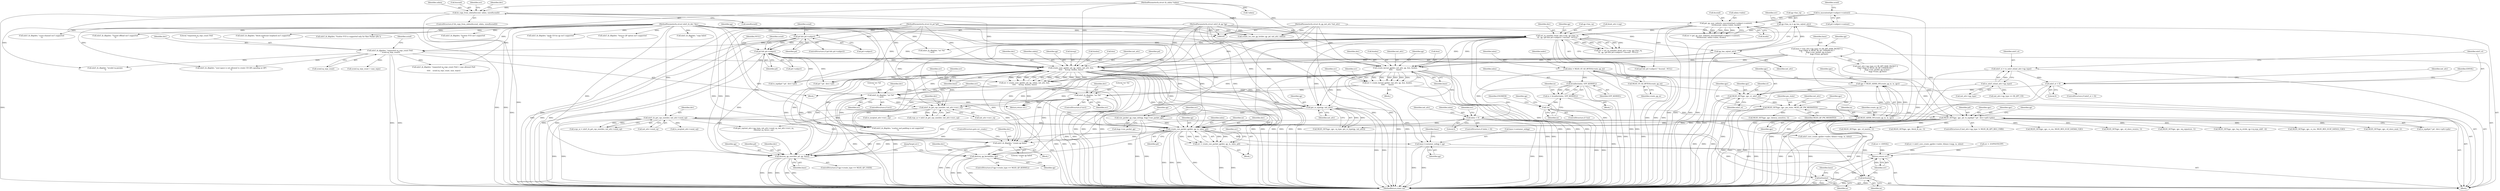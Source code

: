 digraph "0_linux_0625b4ba1a5d4703c7fb01c497bd6c156908af00@API" {
"1001295" [label="(Call,create_raw_packet_qp(dev, qp, in, inlen, pd))"];
"1000578" [label="(Call,set_rq_size(dev, &init_attr->cap, qp->has_rq,\n\t\t\t  qp, (pd && pd->uobject) ? &ucmd : NULL))"];
"1000106" [label="(MethodParameterIn,struct mlx5_ib_dev *dev)"];
"1000570" [label="(Call,qp->has_rq = qp_has_rq(init_attr))"];
"1000574" [label="(Call,qp_has_rq(init_attr))"];
"1000108" [label="(MethodParameterIn,struct ib_qp_init_attr *init_attr)"];
"1000110" [label="(MethodParameterIn,struct mlx5_ib_qp *qp)"];
"1000417" [label="(Call,get_qp_user_index(to_mucontext(pd->uobject->context),\n\t\t\t\t\t&ucmd, udata->inlen, &uidx))"];
"1000418" [label="(Call,to_mucontext(pd->uobject->context))"];
"1000402" [label="(Call,ib_copy_from_udata(&ucmd, udata, sizeof(ucmd)))"];
"1000109" [label="(MethodParameterIn,struct ib_udata *udata)"];
"1000710" [label="(Call,create_kernel_qp(dev, init_attr, qp, &in, &inlen,\n\t\t\t\t\t       base))"];
"1000542" [label="(Call,base = (init_attr->qp_type == IB_QPT_RAW_PACKET ||\n\t\tqp->flags & MLX5_IB_QP_UNDERLAY) ?\n\t       &qp->raw_packet_qp.rq.base :\n\t       &qp->trans_qp.base)"];
"1000687" [label="(Call,create_user_qp(dev, pd, qp, udata, init_attr, &in,\n\t\t\t\t\t     &resp, &inlen, base))"];
"1000622" [label="(Call,mlx5_ib_dbg(dev, \"requested sq_wqe_count (%d)\n\", ucmd.sq_wqe_count))"];
"1000589" [label="(Call,pd && pd->uobject)"];
"1000395" [label="(Call,pd && pd->uobject)"];
"1000107" [label="(MethodParameterIn,struct ib_pd *pd)"];
"1000702" [label="(Call,mlx5_ib_dbg(dev, \"err %d\n\", err))"];
"1000685" [label="(Call,err = create_user_qp(dev, pd, qp, udata, init_attr, &in,\n\t\t\t\t\t     &resp, &inlen, base))"];
"1000721" [label="(Call,mlx5_ib_dbg(dev, \"err %d\n\", err))"];
"1000708" [label="(Call,err = create_kernel_qp(dev, init_attr, qp, &in, &inlen,\n\t\t\t\t\t       base))"];
"1000874" [label="(Call,mlx5_ib_get_cqe_size(dev, init_attr->send_cq))"];
"1000867" [label="(Call,mlx5_ib_get_cqe_size(dev, init_attr->recv_cq))"];
"1001287" [label="(Call,raw_packet_qp_copy_info(qp, &qp->raw_packet_qp))"];
"1000948" [label="(Call,get_rx_type(qp, init_attr))"];
"1000761" [label="(Call,MLX5_ADDR_OF(create_qp_in, in, qpc))"];
"1000122" [label="(Call,MLX5_ST_SZ_BYTES(create_qp_in))"];
"1000737" [label="(Call,!in)"];
"1000731" [label="(Call,in = kvzalloc(inlen, GFP_KERNEL))"];
"1000733" [label="(Call,kvzalloc(inlen, GFP_KERNEL))"];
"1000120" [label="(Call,inlen = MLX5_ST_SZ_BYTES(create_qp_in))"];
"1001252" [label="(Call,inlen < 0)"];
"1000781" [label="(Call,MLX5_SET(qpc, qpc, pd, to_mpd(pd ? pd : devr->p0)->pdn))"];
"1000770" [label="(Call,MLX5_SET(qpc, qpc, pm_state, MLX5_QP_PM_MIGRATED))"];
"1000765" [label="(Call,MLX5_SET(qpc, qpc, st, mlx5_st))"];
"1000759" [label="(Call,qpc = MLX5_ADDR_OF(create_qp_in, in, qpc))"];
"1000170" [label="(Call,mlx5_st < 0)"];
"1000163" [label="(Call,mlx5_st = to_mlx5_st(init_attr->qp_type))"];
"1000165" [label="(Call,to_mlx5_st(init_attr->qp_type))"];
"1001293" [label="(Call,err = create_raw_packet_qp(dev, qp, in, inlen, pd))"];
"1001426" [label="(Return,return err;)"];
"1001318" [label="(Call,mlx5_ib_dbg(dev, \"create qp failed\n\"))"];
"1001408" [label="(Call,destroy_qp_user(dev, pd, qp, base))"];
"1001420" [label="(Call,destroy_qp_kernel(dev, qp))"];
"1001322" [label="(Call,kvfree(in))"];
"1001324" [label="(Call,base->container_mibqp = qp)"];
"1001424" [label="(Call,kvfree(in))"];
"1000692" [label="(Identifier,init_attr)"];
"1000761" [label="(Call,MLX5_ADDR_OF(create_qp_in, in, qpc))"];
"1001320" [label="(Literal,\"create qp failed\n\")"];
"1000662" [label="(Call,mlx5_ib_dbg(dev, \"requested sq_wqe_count (%d) > max allowed (%d)\n\",\n\t\t\t\t\t    ucmd.sq_wqe_count, max_wqes))"];
"1000632" [label="(Identifier,ucmd)"];
"1000741" [label="(Identifier,ENOMEM)"];
"1001332" [label="(Identifier,base)"];
"1001297" [label="(Identifier,qp)"];
"1000171" [label="(Identifier,mlx5_st)"];
"1000107" [label="(MethodParameterIn,struct ib_pd *pd)"];
"1001294" [label="(Identifier,err)"];
"1000763" [label="(Identifier,in)"];
"1000689" [label="(Identifier,pd)"];
"1000688" [label="(Identifier,dev)"];
"1000815" [label="(Call,MLX5_SET(qpc, qpc, block_lb_mc, 1))"];
"1000297" [label="(Call,mlx5_ib_dbg(dev, \"ipoib UD lso qp isn't supported\n\"))"];
"1001252" [label="(Call,inlen < 0)"];
"1000542" [label="(Call,base = (init_attr->qp_type == IB_QPT_RAW_PACKET ||\n\t\tqp->flags & MLX5_IB_QP_UNDERLAY) ?\n\t       &qp->raw_packet_qp.rq.base :\n\t       &qp->trans_qp.base)"];
"1000703" [label="(Identifier,dev)"];
"1000775" [label="(ControlStructure,if (init_attr->qp_type != MLX5_IB_QPT_REG_UMR))"];
"1000419" [label="(Call,pd->uobject->context)"];
"1000396" [label="(Identifier,pd)"];
"1000416" [label="(Identifier,err)"];
"1000613" [label="(Block,)"];
"1000719" [label="(ControlStructure,if (err))"];
"1001251" [label="(ControlStructure,if (inlen < 0))"];
"1001223" [label="(Call,mlx5_ib_dbg(dev, \"scatter end padding is not supported\n\"))"];
"1000172" [label="(Literal,0)"];
"1000764" [label="(Identifier,qpc)"];
"1000122" [label="(Call,MLX5_ST_SZ_BYTES(create_qp_in))"];
"1000596" [label="(Identifier,NULL)"];
"1000769" [label="(Identifier,mlx5_st)"];
"1001410" [label="(Identifier,pd)"];
"1000425" [label="(Identifier,ucmd)"];
"1000395" [label="(Call,pd && pd->uobject)"];
"1000774" [label="(Identifier,MLX5_QP_PM_MIGRATED)"];
"1000588" [label="(Call,(pd && pd->uobject) ? &ucmd : NULL)"];
"1000515" [label="(Call,mlx5_ib_dbg(dev, \"Source QP option isn't supported\n\"))"];
"1000691" [label="(Identifier,udata)"];
"1000716" [label="(Call,&inlen)"];
"1001428" [label="(MethodReturn,static int)"];
"1001408" [label="(Call,destroy_qp_user(dev, pd, qp, base))"];
"1000712" [label="(Identifier,init_attr)"];
"1000686" [label="(Identifier,err)"];
"1000883" [label="(Call,MLX5_SET(qpc, qpc, cs_res, MLX5_RES_SCAT_DATA64_CQE))"];
"1000744" [label="(Identifier,qp)"];
"1001328" [label="(Identifier,qp)"];
"1000704" [label="(Literal,\"err %d\n\")"];
"1000577" [label="(Identifier,err)"];
"1001420" [label="(Call,destroy_qp_kernel(dev, qp))"];
"1000623" [label="(Identifier,dev)"];
"1000867" [label="(Call,mlx5_ib_get_cqe_size(dev, init_attr->recv_cq))"];
"1000572" [label="(Identifier,qp)"];
"1000164" [label="(Identifier,mlx5_st)"];
"1000584" [label="(Call,qp->has_rq)"];
"1000126" [label="(Identifier,mdev)"];
"1001257" [label="(Identifier,err)"];
"1000872" [label="(Call,scqe_sz = mlx5_ib_get_cqe_size(dev, init_attr->send_cq))"];
"1001299" [label="(Identifier,inlen)"];
"1000735" [label="(Identifier,GFP_KERNEL)"];
"1001303" [label="(Call,err = mlx5_core_create_qp(dev->mdev, &base->mqp, in, inlen))"];
"1000409" [label="(Call,mlx5_ib_dbg(dev, \"copy failed\n\"))"];
"1000713" [label="(Identifier,qp)"];
"1000591" [label="(Call,pd->uobject)"];
"1000394" [label="(ControlStructure,if (pd && pd->uobject))"];
"1000424" [label="(Call,&ucmd)"];
"1001316" [label="(Identifier,err)"];
"1001423" [label="(JumpTarget,err:)"];
"1000770" [label="(Call,MLX5_SET(qpc, qpc, pm_state, MLX5_QP_PM_MIGRATED))"];
"1000726" [label="(Identifier,err)"];
"1000580" [label="(Call,&init_attr->cap)"];
"1000622" [label="(Call,mlx5_ib_dbg(dev, \"requested sq_wqe_count (%d)\n\", ucmd.sq_wqe_count))"];
"1000690" [label="(Identifier,qp)"];
"1000418" [label="(Call,to_mucontext(pd->uobject->context))"];
"1000727" [label="(Return,return err;)"];
"1001402" [label="(ControlStructure,if (qp->create_type == MLX5_QP_USER))"];
"1000722" [label="(Identifier,dev)"];
"1000397" [label="(Call,pd->uobject)"];
"1000417" [label="(Call,get_qp_user_index(to_mucontext(pd->uobject->context),\n\t\t\t\t\t&ucmd, udata->inlen, &uidx))"];
"1000771" [label="(Identifier,qpc)"];
"1000766" [label="(Identifier,qpc)"];
"1000165" [label="(Call,to_mlx5_st(init_attr->qp_type))"];
"1000784" [label="(Identifier,pd)"];
"1000876" [label="(Call,init_attr->send_cq)"];
"1000783" [label="(Identifier,qpc)"];
"1000738" [label="(Identifier,in)"];
"1000595" [label="(Identifier,ucmd)"];
"1000950" [label="(Identifier,init_attr)"];
"1000767" [label="(Identifier,qpc)"];
"1001226" [label="(Call,err = -EOPNOTSUPP)"];
"1001409" [label="(Identifier,dev)"];
"1000240" [label="(Call,mlx5_ib_dbg(dev, \"cross-channel isn't supported\n\"))"];
"1001321" [label="(ControlStructure,goto err_create;)"];
"1001325" [label="(Call,base->container_mibqp)"];
"1000695" [label="(Call,&resp)"];
"1000475" [label="(Call,mlx5_ib_dbg(dev, \"Tunnel offload isn't supported\n\"))"];
"1000723" [label="(Literal,\"err %d\n\")"];
"1000782" [label="(Identifier,qpc)"];
"1000707" [label="(Block,)"];
"1000575" [label="(Identifier,init_attr)"];
"1000718" [label="(Identifier,base)"];
"1000765" [label="(Call,MLX5_SET(qpc, qpc, st, mlx5_st))"];
"1000685" [label="(Call,err = create_user_qp(dev, pd, qp, udata, init_attr, &in,\n\t\t\t\t\t     &resp, &inlen, base))"];
"1000121" [label="(Identifier,inlen)"];
"1000875" [label="(Identifier,dev)"];
"1000869" [label="(Call,init_attr->recv_cq)"];
"1000410" [label="(Identifier,dev)"];
"1001298" [label="(Identifier,in)"];
"1001336" [label="(Call,get_cqs(init_attr->qp_type, init_attr->send_cq, init_attr->recv_cq,\n\t\t&send_cq, &recv_cq))"];
"1001412" [label="(Identifier,base)"];
"1000120" [label="(Call,inlen = MLX5_ST_SZ_BYTES(create_qp_in))"];
"1000734" [label="(Identifier,inlen)"];
"1001426" [label="(Return,return err;)"];
"1000848" [label="(Call,MLX5_SET(qpc, qpc, cd_slave_receive, 1))"];
"1000802" [label="(Identifier,qp)"];
"1001305" [label="(Call,mlx5_core_create_qp(dev->mdev, &base->mqp, in, inlen))"];
"1001265" [label="(Identifier,init_attr)"];
"1000576" [label="(Call,err = set_rq_size(dev, &init_attr->cap, qp->has_rq,\n\t\t\t  qp, (pd && pd->uobject) ? &ucmd : NULL))"];
"1000625" [label="(Call,ucmd.sq_wqe_count)"];
"1001422" [label="(Identifier,qp)"];
"1000733" [label="(Call,kvzalloc(inlen, GFP_KERNEL))"];
"1001319" [label="(Identifier,dev)"];
"1000768" [label="(Identifier,st)"];
"1000406" [label="(Call,sizeof(ucmd))"];
"1001256" [label="(Call,err = -EINVAL)"];
"1001322" [label="(Call,kvfree(in))"];
"1000874" [label="(Call,mlx5_ib_get_cqe_size(dev, init_attr->send_cq))"];
"1000401" [label="(ControlStructure,if (ib_copy_from_udata(&ucmd, udata, sizeof(ucmd))))"];
"1001254" [label="(Literal,0)"];
"1001326" [label="(Identifier,base)"];
"1000110" [label="(MethodParameterIn,struct mlx5_ib_qp *qp)"];
"1000579" [label="(Identifier,dev)"];
"1000868" [label="(Identifier,dev)"];
"1000169" [label="(ControlStructure,if (mlx5_st < 0))"];
"1001414" [label="(ControlStructure,if (qp->create_type == MLX5_QP_KERNEL))"];
"1000106" [label="(MethodParameterIn,struct mlx5_ib_dev *dev)"];
"1000759" [label="(Call,qpc = MLX5_ADDR_OF(create_qp_in, in, qpc))"];
"1000804" [label="(Call,MLX5_SET(qpc, qpc, wq_signature, 1))"];
"1000737" [label="(Call,!in)"];
"1000710" [label="(Call,create_kernel_qp(dev, init_attr, qp, &in, &inlen,\n\t\t\t\t\t       base))"];
"1000702" [label="(Call,mlx5_ib_dbg(dev, \"err %d\n\", err))"];
"1000166" [label="(Call,init_attr->qp_type)"];
"1000405" [label="(Identifier,udata)"];
"1000714" [label="(Call,&in)"];
"1000709" [label="(Identifier,err)"];
"1000720" [label="(Identifier,err)"];
"1000701" [label="(Identifier,err)"];
"1000537" [label="(Identifier,qp)"];
"1000123" [label="(Identifier,create_qp_in)"];
"1001323" [label="(Identifier,in)"];
"1001317" [label="(Block,)"];
"1000724" [label="(Identifier,err)"];
"1000787" [label="(Call,pd ? pd : devr->p0)"];
"1000578" [label="(Call,set_rq_size(dev, &init_attr->cap, qp->has_rq,\n\t\t\t  qp, (pd && pd->uobject) ? &ucmd : NULL))"];
"1000404" [label="(Identifier,ucmd)"];
"1000697" [label="(Call,&inlen)"];
"1001296" [label="(Identifier,dev)"];
"1000415" [label="(Call,err = get_qp_user_index(to_mucontext(pd->uobject->context),\n\t\t\t\t\t&ucmd, udata->inlen, &uidx))"];
"1001159" [label="(Call,to_mcq(init_attr->recv_cq))"];
"1001253" [label="(Identifier,inlen)"];
"1000762" [label="(Identifier,create_qp_in)"];
"1000570" [label="(Call,qp->has_rq = qp_has_rq(init_attr))"];
"1000693" [label="(Call,&in)"];
"1000923" [label="(Call,MLX5_SET(qpc, qpc, log_rq_stride, qp->rq.wqe_shift - 4))"];
"1001288" [label="(Identifier,qp)"];
"1000795" [label="(Call,MLX5_SET(qpc, qpc, latency_sensitive, 1))"];
"1000175" [label="(Identifier,EINVAL)"];
"1000649" [label="(Call,mlx5_ib_dbg(dev, \"invalid rq params\n\"))"];
"1001273" [label="(Block,)"];
"1000210" [label="(Call,mlx5_ib_dbg(dev, \"block multicast loopback isn't supported\n\"))"];
"1000108" [label="(MethodParameterIn,struct ib_qp_init_attr *init_attr)"];
"1000402" [label="(Call,ib_copy_from_udata(&ucmd, udata, sizeof(ucmd)))"];
"1000600" [label="(Call,mlx5_ib_dbg(dev, \"err %d\n\", err))"];
"1001143" [label="(Call,to_mcq(init_attr->send_cq))"];
"1001289" [label="(Call,&qp->raw_packet_qp)"];
"1000711" [label="(Identifier,dev)"];
"1000178" [label="(Identifier,init_attr)"];
"1000163" [label="(Call,mlx5_st = to_mlx5_st(init_attr->qp_type))"];
"1001293" [label="(Call,err = create_raw_packet_qp(dev, qp, in, inlen, pd))"];
"1000281" [label="(Call,init_attr->qp_type == IB_QPT_UD)"];
"1000656" [label="(Call,ucmd.sq_wqe_count > max_wqes)"];
"1001300" [label="(Identifier,pd)"];
"1000574" [label="(Call,qp_has_rq(init_attr))"];
"1000778" [label="(Identifier,init_attr)"];
"1001424" [label="(Call,kvfree(in))"];
"1000944" [label="(Call,MLX5_SET(qpc, qpc, rq_type, get_rx_type(qp, init_attr)))"];
"1000732" [label="(Identifier,in)"];
"1000589" [label="(Call,pd && pd->uobject)"];
"1000948" [label="(Call,get_rx_type(qp, init_attr))"];
"1000317" [label="(Call,mlx5_ib_dbg(dev, \"Scatter FCS is supported only for Raw Packet QPs\"))"];
"1000403" [label="(Call,&ucmd)"];
"1000889" [label="(Call,MLX5_SET(qpc, qpc, cs_res, MLX5_RES_SCAT_DATA32_CQE))"];
"1000837" [label="(Call,MLX5_SET(qpc, qpc, cd_slave_send, 1))"];
"1000865" [label="(Call,rcqe_sz = mlx5_ib_get_cqe_size(dev, init_attr->recv_cq))"];
"1000700" [label="(ControlStructure,if (err))"];
"1000590" [label="(Identifier,pd)"];
"1001295" [label="(Call,create_raw_packet_qp(dev, qp, in, inlen, pd))"];
"1000772" [label="(Identifier,qpc)"];
"1001324" [label="(Call,base->container_mibqp = qp)"];
"1000786" [label="(Call,to_mpd(pd ? pd : devr->p0))"];
"1001425" [label="(Identifier,in)"];
"1001421" [label="(Identifier,dev)"];
"1000687" [label="(Call,create_user_qp(dev, pd, qp, udata, init_attr, &in,\n\t\t\t\t\t     &resp, &inlen, base))"];
"1000587" [label="(Identifier,qp)"];
"1001287" [label="(Call,raw_packet_qp_copy_info(qp, &qp->raw_packet_qp))"];
"1000543" [label="(Identifier,base)"];
"1000736" [label="(ControlStructure,if (!in))"];
"1000624" [label="(Literal,\"requested sq_wqe_count (%d)\n\")"];
"1001427" [label="(Identifier,err)"];
"1000109" [label="(MethodParameterIn,struct ib_udata *udata)"];
"1000785" [label="(Call,to_mpd(pd ? pd : devr->p0)->pdn)"];
"1000170" [label="(Call,mlx5_st < 0)"];
"1000773" [label="(Identifier,pm_state)"];
"1000826" [label="(Call,MLX5_SET(qpc, qpc, cd_master, 1))"];
"1000760" [label="(Identifier,qpc)"];
"1000705" [label="(Identifier,err)"];
"1001411" [label="(Identifier,qp)"];
"1000544" [label="(Call,(init_attr->qp_type == IB_QPT_RAW_PACKET ||\n\t\tqp->flags & MLX5_IB_QP_UNDERLAY) ?\n\t       &qp->raw_packet_qp.rq.base :\n\t       &qp->trans_qp.base)"];
"1000679" [label="(Call,mlx5_ib_dbg(dev, \"user-space is not allowed to create UD QPs spoofing as QP1\n\"))"];
"1000426" [label="(Call,udata->inlen)"];
"1000731" [label="(Call,in = kvzalloc(inlen, GFP_KERNEL))"];
"1000111" [label="(Block,)"];
"1001318" [label="(Call,mlx5_ib_dbg(dev, \"create qp failed\n\"))"];
"1000730" [label="(Block,)"];
"1000338" [label="(Call,mlx5_ib_dbg(dev, \"Scatter FCS isn't supported\n\"))"];
"1000721" [label="(Call,mlx5_ib_dbg(dev, \"err %d\n\", err))"];
"1000781" [label="(Call,MLX5_SET(qpc, qpc, pd, to_mpd(pd ? pd : devr->p0)->pdn))"];
"1000189" [label="(Call,create_rss_raw_qp_tir(dev, qp, pd, init_attr, udata))"];
"1000699" [label="(Identifier,base)"];
"1000429" [label="(Call,&uidx)"];
"1000949" [label="(Identifier,qp)"];
"1000571" [label="(Call,qp->has_rq)"];
"1000182" [label="(Call,!udata)"];
"1000708" [label="(Call,err = create_kernel_qp(dev, init_attr, qp, &in, &inlen,\n\t\t\t\t\t       base))"];
"1001295" -> "1001293"  [label="AST: "];
"1001295" -> "1001300"  [label="CFG: "];
"1001296" -> "1001295"  [label="AST: "];
"1001297" -> "1001295"  [label="AST: "];
"1001298" -> "1001295"  [label="AST: "];
"1001299" -> "1001295"  [label="AST: "];
"1001300" -> "1001295"  [label="AST: "];
"1001293" -> "1001295"  [label="CFG: "];
"1001295" -> "1001428"  [label="DDG: "];
"1001295" -> "1001428"  [label="DDG: "];
"1001295" -> "1001428"  [label="DDG: "];
"1001295" -> "1001428"  [label="DDG: "];
"1001295" -> "1001293"  [label="DDG: "];
"1001295" -> "1001293"  [label="DDG: "];
"1001295" -> "1001293"  [label="DDG: "];
"1001295" -> "1001293"  [label="DDG: "];
"1001295" -> "1001293"  [label="DDG: "];
"1000578" -> "1001295"  [label="DDG: "];
"1000710" -> "1001295"  [label="DDG: "];
"1000687" -> "1001295"  [label="DDG: "];
"1000687" -> "1001295"  [label="DDG: "];
"1000702" -> "1001295"  [label="DDG: "];
"1000721" -> "1001295"  [label="DDG: "];
"1000874" -> "1001295"  [label="DDG: "];
"1000106" -> "1001295"  [label="DDG: "];
"1001287" -> "1001295"  [label="DDG: "];
"1000110" -> "1001295"  [label="DDG: "];
"1000761" -> "1001295"  [label="DDG: "];
"1001252" -> "1001295"  [label="DDG: "];
"1000589" -> "1001295"  [label="DDG: "];
"1000781" -> "1001295"  [label="DDG: "];
"1000107" -> "1001295"  [label="DDG: "];
"1001295" -> "1001318"  [label="DDG: "];
"1001295" -> "1001322"  [label="DDG: "];
"1001295" -> "1001324"  [label="DDG: "];
"1001295" -> "1001408"  [label="DDG: "];
"1001295" -> "1001408"  [label="DDG: "];
"1001295" -> "1001420"  [label="DDG: "];
"1001295" -> "1001424"  [label="DDG: "];
"1000578" -> "1000576"  [label="AST: "];
"1000578" -> "1000588"  [label="CFG: "];
"1000579" -> "1000578"  [label="AST: "];
"1000580" -> "1000578"  [label="AST: "];
"1000584" -> "1000578"  [label="AST: "];
"1000587" -> "1000578"  [label="AST: "];
"1000588" -> "1000578"  [label="AST: "];
"1000576" -> "1000578"  [label="CFG: "];
"1000578" -> "1001428"  [label="DDG: "];
"1000578" -> "1001428"  [label="DDG: "];
"1000578" -> "1001428"  [label="DDG: "];
"1000578" -> "1001428"  [label="DDG: "];
"1000578" -> "1001428"  [label="DDG: "];
"1000578" -> "1000576"  [label="DDG: "];
"1000578" -> "1000576"  [label="DDG: "];
"1000578" -> "1000576"  [label="DDG: "];
"1000578" -> "1000576"  [label="DDG: "];
"1000578" -> "1000576"  [label="DDG: "];
"1000106" -> "1000578"  [label="DDG: "];
"1000570" -> "1000578"  [label="DDG: "];
"1000110" -> "1000578"  [label="DDG: "];
"1000417" -> "1000578"  [label="DDG: "];
"1000578" -> "1000600"  [label="DDG: "];
"1000578" -> "1000622"  [label="DDG: "];
"1000578" -> "1000687"  [label="DDG: "];
"1000578" -> "1000710"  [label="DDG: "];
"1000578" -> "1000710"  [label="DDG: "];
"1000578" -> "1000867"  [label="DDG: "];
"1000578" -> "1000948"  [label="DDG: "];
"1000578" -> "1001223"  [label="DDG: "];
"1000578" -> "1001318"  [label="DDG: "];
"1000106" -> "1000105"  [label="AST: "];
"1000106" -> "1001428"  [label="DDG: "];
"1000106" -> "1000189"  [label="DDG: "];
"1000106" -> "1000210"  [label="DDG: "];
"1000106" -> "1000240"  [label="DDG: "];
"1000106" -> "1000297"  [label="DDG: "];
"1000106" -> "1000317"  [label="DDG: "];
"1000106" -> "1000338"  [label="DDG: "];
"1000106" -> "1000409"  [label="DDG: "];
"1000106" -> "1000475"  [label="DDG: "];
"1000106" -> "1000515"  [label="DDG: "];
"1000106" -> "1000600"  [label="DDG: "];
"1000106" -> "1000622"  [label="DDG: "];
"1000106" -> "1000649"  [label="DDG: "];
"1000106" -> "1000662"  [label="DDG: "];
"1000106" -> "1000679"  [label="DDG: "];
"1000106" -> "1000687"  [label="DDG: "];
"1000106" -> "1000702"  [label="DDG: "];
"1000106" -> "1000710"  [label="DDG: "];
"1000106" -> "1000721"  [label="DDG: "];
"1000106" -> "1000867"  [label="DDG: "];
"1000106" -> "1000874"  [label="DDG: "];
"1000106" -> "1001223"  [label="DDG: "];
"1000106" -> "1001318"  [label="DDG: "];
"1000106" -> "1001408"  [label="DDG: "];
"1000106" -> "1001420"  [label="DDG: "];
"1000570" -> "1000111"  [label="AST: "];
"1000570" -> "1000574"  [label="CFG: "];
"1000571" -> "1000570"  [label="AST: "];
"1000574" -> "1000570"  [label="AST: "];
"1000577" -> "1000570"  [label="CFG: "];
"1000570" -> "1001428"  [label="DDG: "];
"1000574" -> "1000570"  [label="DDG: "];
"1000574" -> "1000575"  [label="CFG: "];
"1000575" -> "1000574"  [label="AST: "];
"1000574" -> "1001428"  [label="DDG: "];
"1000108" -> "1000574"  [label="DDG: "];
"1000574" -> "1000687"  [label="DDG: "];
"1000574" -> "1000710"  [label="DDG: "];
"1000574" -> "1000948"  [label="DDG: "];
"1000108" -> "1000105"  [label="AST: "];
"1000108" -> "1001428"  [label="DDG: "];
"1000108" -> "1000189"  [label="DDG: "];
"1000108" -> "1000687"  [label="DDG: "];
"1000108" -> "1000710"  [label="DDG: "];
"1000108" -> "1000948"  [label="DDG: "];
"1000110" -> "1000105"  [label="AST: "];
"1000110" -> "1001428"  [label="DDG: "];
"1000110" -> "1000189"  [label="DDG: "];
"1000110" -> "1000687"  [label="DDG: "];
"1000110" -> "1000710"  [label="DDG: "];
"1000110" -> "1000948"  [label="DDG: "];
"1000110" -> "1001287"  [label="DDG: "];
"1000110" -> "1001324"  [label="DDG: "];
"1000110" -> "1001408"  [label="DDG: "];
"1000110" -> "1001420"  [label="DDG: "];
"1000417" -> "1000415"  [label="AST: "];
"1000417" -> "1000429"  [label="CFG: "];
"1000418" -> "1000417"  [label="AST: "];
"1000424" -> "1000417"  [label="AST: "];
"1000426" -> "1000417"  [label="AST: "];
"1000429" -> "1000417"  [label="AST: "];
"1000415" -> "1000417"  [label="CFG: "];
"1000417" -> "1001428"  [label="DDG: "];
"1000417" -> "1001428"  [label="DDG: "];
"1000417" -> "1001428"  [label="DDG: "];
"1000417" -> "1001428"  [label="DDG: "];
"1000417" -> "1000415"  [label="DDG: "];
"1000417" -> "1000415"  [label="DDG: "];
"1000417" -> "1000415"  [label="DDG: "];
"1000417" -> "1000415"  [label="DDG: "];
"1000418" -> "1000417"  [label="DDG: "];
"1000402" -> "1000417"  [label="DDG: "];
"1000417" -> "1000588"  [label="DDG: "];
"1000418" -> "1000419"  [label="CFG: "];
"1000419" -> "1000418"  [label="AST: "];
"1000425" -> "1000418"  [label="CFG: "];
"1000418" -> "1001428"  [label="DDG: "];
"1000402" -> "1000401"  [label="AST: "];
"1000402" -> "1000406"  [label="CFG: "];
"1000403" -> "1000402"  [label="AST: "];
"1000405" -> "1000402"  [label="AST: "];
"1000406" -> "1000402"  [label="AST: "];
"1000410" -> "1000402"  [label="CFG: "];
"1000416" -> "1000402"  [label="CFG: "];
"1000402" -> "1001428"  [label="DDG: "];
"1000402" -> "1001428"  [label="DDG: "];
"1000402" -> "1001428"  [label="DDG: "];
"1000109" -> "1000402"  [label="DDG: "];
"1000402" -> "1000687"  [label="DDG: "];
"1000109" -> "1000105"  [label="AST: "];
"1000109" -> "1001428"  [label="DDG: "];
"1000109" -> "1000182"  [label="DDG: "];
"1000109" -> "1000189"  [label="DDG: "];
"1000109" -> "1000687"  [label="DDG: "];
"1000710" -> "1000708"  [label="AST: "];
"1000710" -> "1000718"  [label="CFG: "];
"1000711" -> "1000710"  [label="AST: "];
"1000712" -> "1000710"  [label="AST: "];
"1000713" -> "1000710"  [label="AST: "];
"1000714" -> "1000710"  [label="AST: "];
"1000716" -> "1000710"  [label="AST: "];
"1000718" -> "1000710"  [label="AST: "];
"1000708" -> "1000710"  [label="CFG: "];
"1000710" -> "1001428"  [label="DDG: "];
"1000710" -> "1001428"  [label="DDG: "];
"1000710" -> "1001428"  [label="DDG: "];
"1000710" -> "1001428"  [label="DDG: "];
"1000710" -> "1001428"  [label="DDG: "];
"1000710" -> "1001428"  [label="DDG: "];
"1000710" -> "1000708"  [label="DDG: "];
"1000710" -> "1000708"  [label="DDG: "];
"1000710" -> "1000708"  [label="DDG: "];
"1000710" -> "1000708"  [label="DDG: "];
"1000710" -> "1000708"  [label="DDG: "];
"1000710" -> "1000708"  [label="DDG: "];
"1000542" -> "1000710"  [label="DDG: "];
"1000710" -> "1000721"  [label="DDG: "];
"1000710" -> "1000867"  [label="DDG: "];
"1000710" -> "1000948"  [label="DDG: "];
"1000710" -> "1000948"  [label="DDG: "];
"1000710" -> "1001223"  [label="DDG: "];
"1000710" -> "1001318"  [label="DDG: "];
"1000710" -> "1001408"  [label="DDG: "];
"1000542" -> "1000111"  [label="AST: "];
"1000542" -> "1000544"  [label="CFG: "];
"1000543" -> "1000542"  [label="AST: "];
"1000544" -> "1000542"  [label="AST: "];
"1000572" -> "1000542"  [label="CFG: "];
"1000542" -> "1001428"  [label="DDG: "];
"1000542" -> "1001428"  [label="DDG: "];
"1000542" -> "1000687"  [label="DDG: "];
"1000542" -> "1001408"  [label="DDG: "];
"1000687" -> "1000685"  [label="AST: "];
"1000687" -> "1000699"  [label="CFG: "];
"1000688" -> "1000687"  [label="AST: "];
"1000689" -> "1000687"  [label="AST: "];
"1000690" -> "1000687"  [label="AST: "];
"1000691" -> "1000687"  [label="AST: "];
"1000692" -> "1000687"  [label="AST: "];
"1000693" -> "1000687"  [label="AST: "];
"1000695" -> "1000687"  [label="AST: "];
"1000697" -> "1000687"  [label="AST: "];
"1000699" -> "1000687"  [label="AST: "];
"1000685" -> "1000687"  [label="CFG: "];
"1000687" -> "1001428"  [label="DDG: "];
"1000687" -> "1001428"  [label="DDG: "];
"1000687" -> "1001428"  [label="DDG: "];
"1000687" -> "1001428"  [label="DDG: "];
"1000687" -> "1001428"  [label="DDG: "];
"1000687" -> "1001428"  [label="DDG: "];
"1000687" -> "1001428"  [label="DDG: "];
"1000687" -> "1001428"  [label="DDG: "];
"1000687" -> "1001428"  [label="DDG: "];
"1000687" -> "1000685"  [label="DDG: "];
"1000687" -> "1000685"  [label="DDG: "];
"1000687" -> "1000685"  [label="DDG: "];
"1000687" -> "1000685"  [label="DDG: "];
"1000687" -> "1000685"  [label="DDG: "];
"1000687" -> "1000685"  [label="DDG: "];
"1000687" -> "1000685"  [label="DDG: "];
"1000687" -> "1000685"  [label="DDG: "];
"1000687" -> "1000685"  [label="DDG: "];
"1000622" -> "1000687"  [label="DDG: "];
"1000589" -> "1000687"  [label="DDG: "];
"1000107" -> "1000687"  [label="DDG: "];
"1000687" -> "1000702"  [label="DDG: "];
"1000687" -> "1000781"  [label="DDG: "];
"1000687" -> "1000786"  [label="DDG: "];
"1000687" -> "1000787"  [label="DDG: "];
"1000687" -> "1000867"  [label="DDG: "];
"1000687" -> "1000948"  [label="DDG: "];
"1000687" -> "1000948"  [label="DDG: "];
"1000687" -> "1001223"  [label="DDG: "];
"1000687" -> "1001318"  [label="DDG: "];
"1000687" -> "1001408"  [label="DDG: "];
"1000687" -> "1001408"  [label="DDG: "];
"1000622" -> "1000613"  [label="AST: "];
"1000622" -> "1000625"  [label="CFG: "];
"1000623" -> "1000622"  [label="AST: "];
"1000624" -> "1000622"  [label="AST: "];
"1000625" -> "1000622"  [label="AST: "];
"1000632" -> "1000622"  [label="CFG: "];
"1000622" -> "1001428"  [label="DDG: "];
"1000622" -> "1001428"  [label="DDG: "];
"1000622" -> "1000649"  [label="DDG: "];
"1000622" -> "1000656"  [label="DDG: "];
"1000622" -> "1000662"  [label="DDG: "];
"1000622" -> "1000679"  [label="DDG: "];
"1000589" -> "1000588"  [label="AST: "];
"1000589" -> "1000590"  [label="CFG: "];
"1000589" -> "1000591"  [label="CFG: "];
"1000590" -> "1000589"  [label="AST: "];
"1000591" -> "1000589"  [label="AST: "];
"1000595" -> "1000589"  [label="CFG: "];
"1000596" -> "1000589"  [label="CFG: "];
"1000589" -> "1001428"  [label="DDG: "];
"1000589" -> "1001428"  [label="DDG: "];
"1000395" -> "1000589"  [label="DDG: "];
"1000395" -> "1000589"  [label="DDG: "];
"1000107" -> "1000589"  [label="DDG: "];
"1000589" -> "1000781"  [label="DDG: "];
"1000589" -> "1000786"  [label="DDG: "];
"1000589" -> "1000787"  [label="DDG: "];
"1000589" -> "1001408"  [label="DDG: "];
"1000395" -> "1000394"  [label="AST: "];
"1000395" -> "1000396"  [label="CFG: "];
"1000395" -> "1000397"  [label="CFG: "];
"1000396" -> "1000395"  [label="AST: "];
"1000397" -> "1000395"  [label="AST: "];
"1000404" -> "1000395"  [label="CFG: "];
"1000537" -> "1000395"  [label="CFG: "];
"1000395" -> "1001428"  [label="DDG: "];
"1000395" -> "1001428"  [label="DDG: "];
"1000395" -> "1001428"  [label="DDG: "];
"1000107" -> "1000395"  [label="DDG: "];
"1000107" -> "1000105"  [label="AST: "];
"1000107" -> "1001428"  [label="DDG: "];
"1000107" -> "1000189"  [label="DDG: "];
"1000107" -> "1000781"  [label="DDG: "];
"1000107" -> "1000786"  [label="DDG: "];
"1000107" -> "1000787"  [label="DDG: "];
"1000107" -> "1001408"  [label="DDG: "];
"1000702" -> "1000700"  [label="AST: "];
"1000702" -> "1000705"  [label="CFG: "];
"1000703" -> "1000702"  [label="AST: "];
"1000704" -> "1000702"  [label="AST: "];
"1000705" -> "1000702"  [label="AST: "];
"1000726" -> "1000702"  [label="CFG: "];
"1000702" -> "1001428"  [label="DDG: "];
"1000702" -> "1001428"  [label="DDG: "];
"1000702" -> "1001428"  [label="DDG: "];
"1000685" -> "1000702"  [label="DDG: "];
"1000702" -> "1000727"  [label="DDG: "];
"1000702" -> "1000867"  [label="DDG: "];
"1000702" -> "1001223"  [label="DDG: "];
"1000702" -> "1001318"  [label="DDG: "];
"1000685" -> "1000613"  [label="AST: "];
"1000686" -> "1000685"  [label="AST: "];
"1000701" -> "1000685"  [label="CFG: "];
"1000685" -> "1001428"  [label="DDG: "];
"1000685" -> "1001428"  [label="DDG: "];
"1000685" -> "1000727"  [label="DDG: "];
"1000721" -> "1000719"  [label="AST: "];
"1000721" -> "1000724"  [label="CFG: "];
"1000722" -> "1000721"  [label="AST: "];
"1000723" -> "1000721"  [label="AST: "];
"1000724" -> "1000721"  [label="AST: "];
"1000726" -> "1000721"  [label="CFG: "];
"1000721" -> "1001428"  [label="DDG: "];
"1000721" -> "1001428"  [label="DDG: "];
"1000721" -> "1001428"  [label="DDG: "];
"1000708" -> "1000721"  [label="DDG: "];
"1000721" -> "1000727"  [label="DDG: "];
"1000721" -> "1000867"  [label="DDG: "];
"1000721" -> "1001223"  [label="DDG: "];
"1000721" -> "1001318"  [label="DDG: "];
"1000708" -> "1000707"  [label="AST: "];
"1000709" -> "1000708"  [label="AST: "];
"1000720" -> "1000708"  [label="CFG: "];
"1000708" -> "1001428"  [label="DDG: "];
"1000708" -> "1001428"  [label="DDG: "];
"1000708" -> "1000727"  [label="DDG: "];
"1000874" -> "1000872"  [label="AST: "];
"1000874" -> "1000876"  [label="CFG: "];
"1000875" -> "1000874"  [label="AST: "];
"1000876" -> "1000874"  [label="AST: "];
"1000872" -> "1000874"  [label="CFG: "];
"1000874" -> "1001428"  [label="DDG: "];
"1000874" -> "1001428"  [label="DDG: "];
"1000874" -> "1000872"  [label="DDG: "];
"1000874" -> "1000872"  [label="DDG: "];
"1000867" -> "1000874"  [label="DDG: "];
"1000874" -> "1001143"  [label="DDG: "];
"1000874" -> "1001223"  [label="DDG: "];
"1000874" -> "1001318"  [label="DDG: "];
"1000874" -> "1001336"  [label="DDG: "];
"1000867" -> "1000865"  [label="AST: "];
"1000867" -> "1000869"  [label="CFG: "];
"1000868" -> "1000867"  [label="AST: "];
"1000869" -> "1000867"  [label="AST: "];
"1000865" -> "1000867"  [label="CFG: "];
"1000867" -> "1001428"  [label="DDG: "];
"1000867" -> "1000865"  [label="DDG: "];
"1000867" -> "1000865"  [label="DDG: "];
"1000867" -> "1001159"  [label="DDG: "];
"1000867" -> "1001336"  [label="DDG: "];
"1001287" -> "1001273"  [label="AST: "];
"1001287" -> "1001289"  [label="CFG: "];
"1001288" -> "1001287"  [label="AST: "];
"1001289" -> "1001287"  [label="AST: "];
"1001294" -> "1001287"  [label="CFG: "];
"1001287" -> "1001428"  [label="DDG: "];
"1001287" -> "1001428"  [label="DDG: "];
"1000948" -> "1001287"  [label="DDG: "];
"1000948" -> "1000944"  [label="AST: "];
"1000948" -> "1000950"  [label="CFG: "];
"1000949" -> "1000948"  [label="AST: "];
"1000950" -> "1000948"  [label="AST: "];
"1000944" -> "1000948"  [label="CFG: "];
"1000948" -> "1001428"  [label="DDG: "];
"1000948" -> "1001428"  [label="DDG: "];
"1000948" -> "1000944"  [label="DDG: "];
"1000948" -> "1000944"  [label="DDG: "];
"1000948" -> "1001324"  [label="DDG: "];
"1000948" -> "1001408"  [label="DDG: "];
"1000948" -> "1001420"  [label="DDG: "];
"1000761" -> "1000759"  [label="AST: "];
"1000761" -> "1000764"  [label="CFG: "];
"1000762" -> "1000761"  [label="AST: "];
"1000763" -> "1000761"  [label="AST: "];
"1000764" -> "1000761"  [label="AST: "];
"1000759" -> "1000761"  [label="CFG: "];
"1000761" -> "1001428"  [label="DDG: "];
"1000761" -> "1000759"  [label="DDG: "];
"1000761" -> "1000759"  [label="DDG: "];
"1000761" -> "1000759"  [label="DDG: "];
"1000122" -> "1000761"  [label="DDG: "];
"1000737" -> "1000761"  [label="DDG: "];
"1000761" -> "1001305"  [label="DDG: "];
"1000761" -> "1001424"  [label="DDG: "];
"1000122" -> "1000120"  [label="AST: "];
"1000122" -> "1000123"  [label="CFG: "];
"1000123" -> "1000122"  [label="AST: "];
"1000120" -> "1000122"  [label="CFG: "];
"1000122" -> "1001428"  [label="DDG: "];
"1000122" -> "1000120"  [label="DDG: "];
"1000737" -> "1000736"  [label="AST: "];
"1000737" -> "1000738"  [label="CFG: "];
"1000738" -> "1000737"  [label="AST: "];
"1000741" -> "1000737"  [label="CFG: "];
"1000744" -> "1000737"  [label="CFG: "];
"1000737" -> "1001428"  [label="DDG: "];
"1000737" -> "1001428"  [label="DDG: "];
"1000731" -> "1000737"  [label="DDG: "];
"1000731" -> "1000730"  [label="AST: "];
"1000731" -> "1000733"  [label="CFG: "];
"1000732" -> "1000731"  [label="AST: "];
"1000733" -> "1000731"  [label="AST: "];
"1000738" -> "1000731"  [label="CFG: "];
"1000731" -> "1001428"  [label="DDG: "];
"1000733" -> "1000731"  [label="DDG: "];
"1000733" -> "1000731"  [label="DDG: "];
"1000733" -> "1000735"  [label="CFG: "];
"1000734" -> "1000733"  [label="AST: "];
"1000735" -> "1000733"  [label="AST: "];
"1000733" -> "1001428"  [label="DDG: "];
"1000733" -> "1001428"  [label="DDG: "];
"1000120" -> "1000733"  [label="DDG: "];
"1000733" -> "1001252"  [label="DDG: "];
"1000120" -> "1000111"  [label="AST: "];
"1000121" -> "1000120"  [label="AST: "];
"1000126" -> "1000120"  [label="CFG: "];
"1000120" -> "1001428"  [label="DDG: "];
"1000120" -> "1001428"  [label="DDG: "];
"1000120" -> "1001252"  [label="DDG: "];
"1001252" -> "1001251"  [label="AST: "];
"1001252" -> "1001254"  [label="CFG: "];
"1001253" -> "1001252"  [label="AST: "];
"1001254" -> "1001252"  [label="AST: "];
"1001257" -> "1001252"  [label="CFG: "];
"1001265" -> "1001252"  [label="CFG: "];
"1001252" -> "1001428"  [label="DDG: "];
"1001252" -> "1001428"  [label="DDG: "];
"1001252" -> "1001305"  [label="DDG: "];
"1000781" -> "1000775"  [label="AST: "];
"1000781" -> "1000785"  [label="CFG: "];
"1000782" -> "1000781"  [label="AST: "];
"1000783" -> "1000781"  [label="AST: "];
"1000784" -> "1000781"  [label="AST: "];
"1000785" -> "1000781"  [label="AST: "];
"1000802" -> "1000781"  [label="CFG: "];
"1000781" -> "1001428"  [label="DDG: "];
"1000781" -> "1001428"  [label="DDG: "];
"1000781" -> "1001428"  [label="DDG: "];
"1000770" -> "1000781"  [label="DDG: "];
"1000781" -> "1000804"  [label="DDG: "];
"1000781" -> "1000815"  [label="DDG: "];
"1000781" -> "1000826"  [label="DDG: "];
"1000781" -> "1000837"  [label="DDG: "];
"1000781" -> "1000848"  [label="DDG: "];
"1000781" -> "1000883"  [label="DDG: "];
"1000781" -> "1000889"  [label="DDG: "];
"1000781" -> "1000923"  [label="DDG: "];
"1000781" -> "1000944"  [label="DDG: "];
"1000781" -> "1001408"  [label="DDG: "];
"1000770" -> "1000111"  [label="AST: "];
"1000770" -> "1000774"  [label="CFG: "];
"1000771" -> "1000770"  [label="AST: "];
"1000772" -> "1000770"  [label="AST: "];
"1000773" -> "1000770"  [label="AST: "];
"1000774" -> "1000770"  [label="AST: "];
"1000778" -> "1000770"  [label="CFG: "];
"1000770" -> "1001428"  [label="DDG: "];
"1000770" -> "1001428"  [label="DDG: "];
"1000770" -> "1001428"  [label="DDG: "];
"1000765" -> "1000770"  [label="DDG: "];
"1000770" -> "1000795"  [label="DDG: "];
"1000765" -> "1000111"  [label="AST: "];
"1000765" -> "1000769"  [label="CFG: "];
"1000766" -> "1000765"  [label="AST: "];
"1000767" -> "1000765"  [label="AST: "];
"1000768" -> "1000765"  [label="AST: "];
"1000769" -> "1000765"  [label="AST: "];
"1000771" -> "1000765"  [label="CFG: "];
"1000765" -> "1001428"  [label="DDG: "];
"1000765" -> "1001428"  [label="DDG: "];
"1000765" -> "1001428"  [label="DDG: "];
"1000759" -> "1000765"  [label="DDG: "];
"1000170" -> "1000765"  [label="DDG: "];
"1000759" -> "1000111"  [label="AST: "];
"1000760" -> "1000759"  [label="AST: "];
"1000766" -> "1000759"  [label="CFG: "];
"1000759" -> "1001428"  [label="DDG: "];
"1000170" -> "1000169"  [label="AST: "];
"1000170" -> "1000172"  [label="CFG: "];
"1000171" -> "1000170"  [label="AST: "];
"1000172" -> "1000170"  [label="AST: "];
"1000175" -> "1000170"  [label="CFG: "];
"1000178" -> "1000170"  [label="CFG: "];
"1000170" -> "1001428"  [label="DDG: "];
"1000170" -> "1001428"  [label="DDG: "];
"1000163" -> "1000170"  [label="DDG: "];
"1000163" -> "1000111"  [label="AST: "];
"1000163" -> "1000165"  [label="CFG: "];
"1000164" -> "1000163"  [label="AST: "];
"1000165" -> "1000163"  [label="AST: "];
"1000171" -> "1000163"  [label="CFG: "];
"1000163" -> "1001428"  [label="DDG: "];
"1000165" -> "1000163"  [label="DDG: "];
"1000165" -> "1000166"  [label="CFG: "];
"1000166" -> "1000165"  [label="AST: "];
"1000165" -> "1001428"  [label="DDG: "];
"1000165" -> "1000281"  [label="DDG: "];
"1001293" -> "1001273"  [label="AST: "];
"1001294" -> "1001293"  [label="AST: "];
"1001316" -> "1001293"  [label="CFG: "];
"1001293" -> "1001428"  [label="DDG: "];
"1001293" -> "1001428"  [label="DDG: "];
"1001293" -> "1001426"  [label="DDG: "];
"1001426" -> "1000111"  [label="AST: "];
"1001426" -> "1001427"  [label="CFG: "];
"1001427" -> "1001426"  [label="AST: "];
"1001428" -> "1001426"  [label="CFG: "];
"1001426" -> "1001428"  [label="DDG: "];
"1001427" -> "1001426"  [label="DDG: "];
"1001256" -> "1001426"  [label="DDG: "];
"1001303" -> "1001426"  [label="DDG: "];
"1001226" -> "1001426"  [label="DDG: "];
"1001318" -> "1001317"  [label="AST: "];
"1001318" -> "1001320"  [label="CFG: "];
"1001319" -> "1001318"  [label="AST: "];
"1001320" -> "1001318"  [label="AST: "];
"1001321" -> "1001318"  [label="CFG: "];
"1001318" -> "1001428"  [label="DDG: "];
"1001318" -> "1001428"  [label="DDG: "];
"1001318" -> "1001408"  [label="DDG: "];
"1001318" -> "1001420"  [label="DDG: "];
"1001408" -> "1001402"  [label="AST: "];
"1001408" -> "1001412"  [label="CFG: "];
"1001409" -> "1001408"  [label="AST: "];
"1001410" -> "1001408"  [label="AST: "];
"1001411" -> "1001408"  [label="AST: "];
"1001412" -> "1001408"  [label="AST: "];
"1001423" -> "1001408"  [label="CFG: "];
"1001408" -> "1001428"  [label="DDG: "];
"1001408" -> "1001428"  [label="DDG: "];
"1001408" -> "1001428"  [label="DDG: "];
"1001408" -> "1001428"  [label="DDG: "];
"1001408" -> "1001428"  [label="DDG: "];
"1001420" -> "1001414"  [label="AST: "];
"1001420" -> "1001422"  [label="CFG: "];
"1001421" -> "1001420"  [label="AST: "];
"1001422" -> "1001420"  [label="AST: "];
"1001423" -> "1001420"  [label="CFG: "];
"1001420" -> "1001428"  [label="DDG: "];
"1001420" -> "1001428"  [label="DDG: "];
"1001420" -> "1001428"  [label="DDG: "];
"1001322" -> "1000111"  [label="AST: "];
"1001322" -> "1001323"  [label="CFG: "];
"1001323" -> "1001322"  [label="AST: "];
"1001326" -> "1001322"  [label="CFG: "];
"1001322" -> "1001428"  [label="DDG: "];
"1001322" -> "1001428"  [label="DDG: "];
"1001305" -> "1001322"  [label="DDG: "];
"1001324" -> "1000111"  [label="AST: "];
"1001324" -> "1001328"  [label="CFG: "];
"1001325" -> "1001324"  [label="AST: "];
"1001328" -> "1001324"  [label="AST: "];
"1001332" -> "1001324"  [label="CFG: "];
"1001324" -> "1001428"  [label="DDG: "];
"1001324" -> "1001428"  [label="DDG: "];
"1001424" -> "1000111"  [label="AST: "];
"1001424" -> "1001425"  [label="CFG: "];
"1001425" -> "1001424"  [label="AST: "];
"1001427" -> "1001424"  [label="CFG: "];
"1001424" -> "1001428"  [label="DDG: "];
"1001424" -> "1001428"  [label="DDG: "];
"1001305" -> "1001424"  [label="DDG: "];
}
